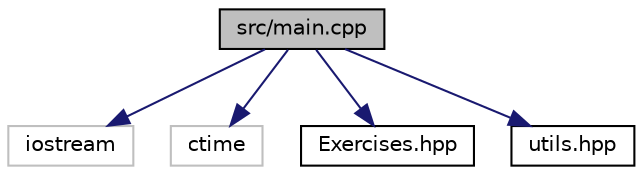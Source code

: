 digraph "src/main.cpp"
{
  edge [fontname="Helvetica",fontsize="10",labelfontname="Helvetica",labelfontsize="10"];
  node [fontname="Helvetica",fontsize="10",shape=record];
  Node0 [label="src/main.cpp",height=0.2,width=0.4,color="black", fillcolor="grey75", style="filled", fontcolor="black"];
  Node0 -> Node1 [color="midnightblue",fontsize="10",style="solid",fontname="Helvetica"];
  Node1 [label="iostream",height=0.2,width=0.4,color="grey75", fillcolor="white", style="filled"];
  Node0 -> Node2 [color="midnightblue",fontsize="10",style="solid",fontname="Helvetica"];
  Node2 [label="ctime",height=0.2,width=0.4,color="grey75", fillcolor="white", style="filled"];
  Node0 -> Node3 [color="midnightblue",fontsize="10",style="solid",fontname="Helvetica"];
  Node3 [label="Exercises.hpp",height=0.2,width=0.4,color="black", fillcolor="white", style="filled",URL="$Exercises_8hpp.html",tooltip="Prototypes of functions for exercises. "];
  Node0 -> Node4 [color="midnightblue",fontsize="10",style="solid",fontname="Helvetica"];
  Node4 [label="utils.hpp",height=0.2,width=0.4,color="black", fillcolor="white", style="filled",URL="$utils_8hpp.html",tooltip="utilites for our programs "];
}
